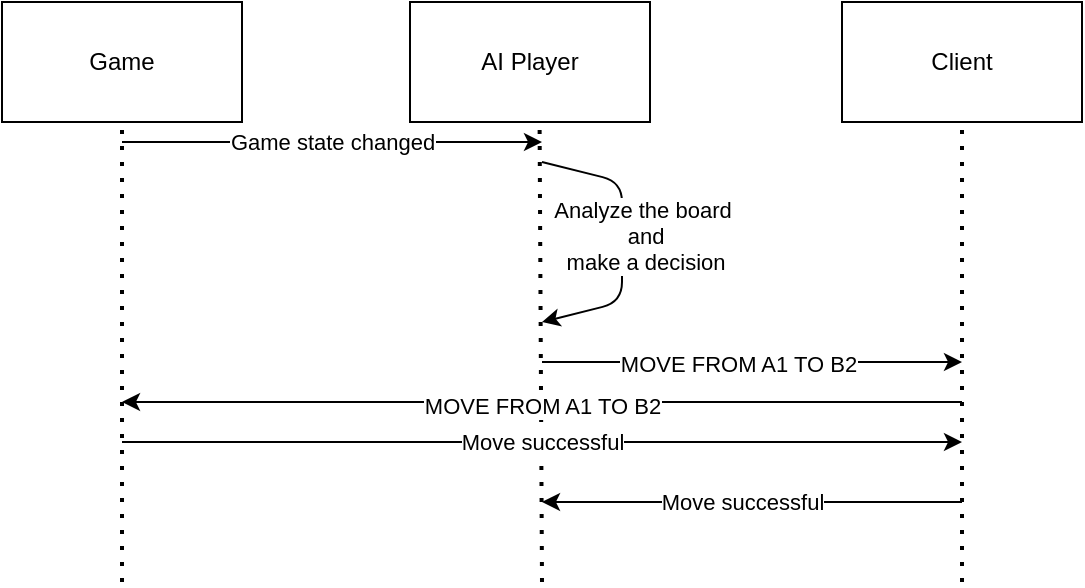 <mxfile version="24.4.4" type="device">
  <diagram name="Strona-1" id="OsGX80sKfItEN-GgAeX9">
    <mxGraphModel dx="1185" dy="647" grid="1" gridSize="10" guides="1" tooltips="1" connect="1" arrows="1" fold="1" page="1" pageScale="1" pageWidth="827" pageHeight="1169" math="0" shadow="0">
      <root>
        <mxCell id="0" />
        <mxCell id="1" parent="0" />
        <mxCell id="Ek-rFrHaII8UWVaQhmBI-1" value="Game" style="rounded=0;whiteSpace=wrap;html=1;" vertex="1" parent="1">
          <mxGeometry x="90" y="150" width="120" height="60" as="geometry" />
        </mxCell>
        <mxCell id="Ek-rFrHaII8UWVaQhmBI-2" value="" style="endArrow=none;dashed=1;html=1;dashPattern=1 3;strokeWidth=2;rounded=0;entryX=0.5;entryY=1;entryDx=0;entryDy=0;" edge="1" parent="1" target="Ek-rFrHaII8UWVaQhmBI-1">
          <mxGeometry width="50" height="50" relative="1" as="geometry">
            <mxPoint x="150" y="440" as="sourcePoint" />
            <mxPoint x="380" y="370" as="targetPoint" />
          </mxGeometry>
        </mxCell>
        <mxCell id="Ek-rFrHaII8UWVaQhmBI-4" value="AI Player" style="rounded=0;whiteSpace=wrap;html=1;" vertex="1" parent="1">
          <mxGeometry x="294" y="150" width="120" height="60" as="geometry" />
        </mxCell>
        <mxCell id="Ek-rFrHaII8UWVaQhmBI-5" value="" style="endArrow=none;dashed=1;html=1;dashPattern=1 3;strokeWidth=2;rounded=0;entryX=0.54;entryY=1.037;entryDx=0;entryDy=0;entryPerimeter=0;" edge="1" parent="1" target="Ek-rFrHaII8UWVaQhmBI-4">
          <mxGeometry width="50" height="50" relative="1" as="geometry">
            <mxPoint x="360" y="440" as="sourcePoint" />
            <mxPoint x="584" y="370" as="targetPoint" />
          </mxGeometry>
        </mxCell>
        <mxCell id="Ek-rFrHaII8UWVaQhmBI-6" value="Client" style="rounded=0;whiteSpace=wrap;html=1;" vertex="1" parent="1">
          <mxGeometry x="510" y="150" width="120" height="60" as="geometry" />
        </mxCell>
        <mxCell id="Ek-rFrHaII8UWVaQhmBI-7" value="" style="endArrow=none;dashed=1;html=1;dashPattern=1 3;strokeWidth=2;rounded=0;entryX=0.5;entryY=1;entryDx=0;entryDy=0;" edge="1" parent="1" target="Ek-rFrHaII8UWVaQhmBI-6">
          <mxGeometry width="50" height="50" relative="1" as="geometry">
            <mxPoint x="570" y="440" as="sourcePoint" />
            <mxPoint x="800" y="370" as="targetPoint" />
          </mxGeometry>
        </mxCell>
        <mxCell id="Ek-rFrHaII8UWVaQhmBI-9" value="Game state changed" style="endArrow=classic;html=1;rounded=0;" edge="1" parent="1">
          <mxGeometry x="0.001" width="50" height="50" relative="1" as="geometry">
            <mxPoint x="150" y="220" as="sourcePoint" />
            <mxPoint x="360" y="220" as="targetPoint" />
            <mxPoint as="offset" />
          </mxGeometry>
        </mxCell>
        <mxCell id="Ek-rFrHaII8UWVaQhmBI-11" value="Analyze the board&lt;br&gt;&amp;nbsp;and&lt;br&gt;&amp;nbsp;make a decision" style="endArrow=classic;html=1;rounded=1;curved=0;" edge="1" parent="1">
          <mxGeometry x="-0.037" y="10" width="50" height="50" relative="1" as="geometry">
            <mxPoint x="360" y="230" as="sourcePoint" />
            <mxPoint x="360" y="310" as="targetPoint" />
            <Array as="points">
              <mxPoint x="400" y="240" />
              <mxPoint x="400" y="300" />
            </Array>
            <mxPoint as="offset" />
          </mxGeometry>
        </mxCell>
        <mxCell id="Ek-rFrHaII8UWVaQhmBI-12" value="" style="endArrow=classic;html=1;rounded=0;" edge="1" parent="1">
          <mxGeometry width="50" height="50" relative="1" as="geometry">
            <mxPoint x="360" y="330" as="sourcePoint" />
            <mxPoint x="570" y="330" as="targetPoint" />
          </mxGeometry>
        </mxCell>
        <mxCell id="Ek-rFrHaII8UWVaQhmBI-13" value="MOVE FROM A1 TO B2" style="edgeLabel;html=1;align=center;verticalAlign=middle;resizable=0;points=[];" vertex="1" connectable="0" parent="Ek-rFrHaII8UWVaQhmBI-12">
          <mxGeometry x="-0.073" y="-1" relative="1" as="geometry">
            <mxPoint as="offset" />
          </mxGeometry>
        </mxCell>
        <mxCell id="Ek-rFrHaII8UWVaQhmBI-14" value="" style="endArrow=classic;html=1;rounded=0;" edge="1" parent="1">
          <mxGeometry width="50" height="50" relative="1" as="geometry">
            <mxPoint x="570" y="350" as="sourcePoint" />
            <mxPoint x="150" y="350" as="targetPoint" />
          </mxGeometry>
        </mxCell>
        <mxCell id="Ek-rFrHaII8UWVaQhmBI-15" value="MOVE FROM A1 TO B2" style="edgeLabel;html=1;align=center;verticalAlign=middle;resizable=0;points=[];" vertex="1" connectable="0" parent="Ek-rFrHaII8UWVaQhmBI-14">
          <mxGeometry x="0.707" y="2" relative="1" as="geometry">
            <mxPoint x="148" as="offset" />
          </mxGeometry>
        </mxCell>
        <mxCell id="Ek-rFrHaII8UWVaQhmBI-16" value="Move successful" style="endArrow=classic;html=1;rounded=0;" edge="1" parent="1">
          <mxGeometry width="50" height="50" relative="1" as="geometry">
            <mxPoint x="150" y="370" as="sourcePoint" />
            <mxPoint x="570" y="370" as="targetPoint" />
          </mxGeometry>
        </mxCell>
        <mxCell id="Ek-rFrHaII8UWVaQhmBI-17" value="" style="endArrow=classic;html=1;rounded=0;" edge="1" parent="1">
          <mxGeometry width="50" height="50" relative="1" as="geometry">
            <mxPoint x="570" y="400" as="sourcePoint" />
            <mxPoint x="360" y="400" as="targetPoint" />
          </mxGeometry>
        </mxCell>
        <mxCell id="Ek-rFrHaII8UWVaQhmBI-18" value="Move successful" style="edgeLabel;html=1;align=center;verticalAlign=middle;resizable=0;points=[];" vertex="1" connectable="0" parent="Ek-rFrHaII8UWVaQhmBI-17">
          <mxGeometry x="0.307" relative="1" as="geometry">
            <mxPoint x="27" as="offset" />
          </mxGeometry>
        </mxCell>
      </root>
    </mxGraphModel>
  </diagram>
</mxfile>
